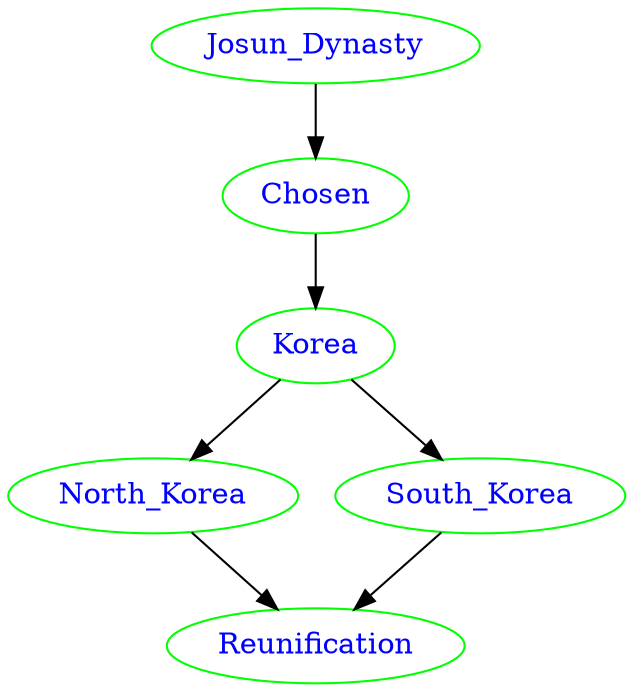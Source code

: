 digraph countries {

node [color=Green,fontcolor=Blue,font=Courier]

 Josun_Dynasty -> Chosen
 Chosen -> Korea
 Korea -> North_Korea
 Korea -> South_Korea
 North_Korea -> Reunification
 South_Korea -> Reunification

 {rank=same; North_Korea South_Korea }

}